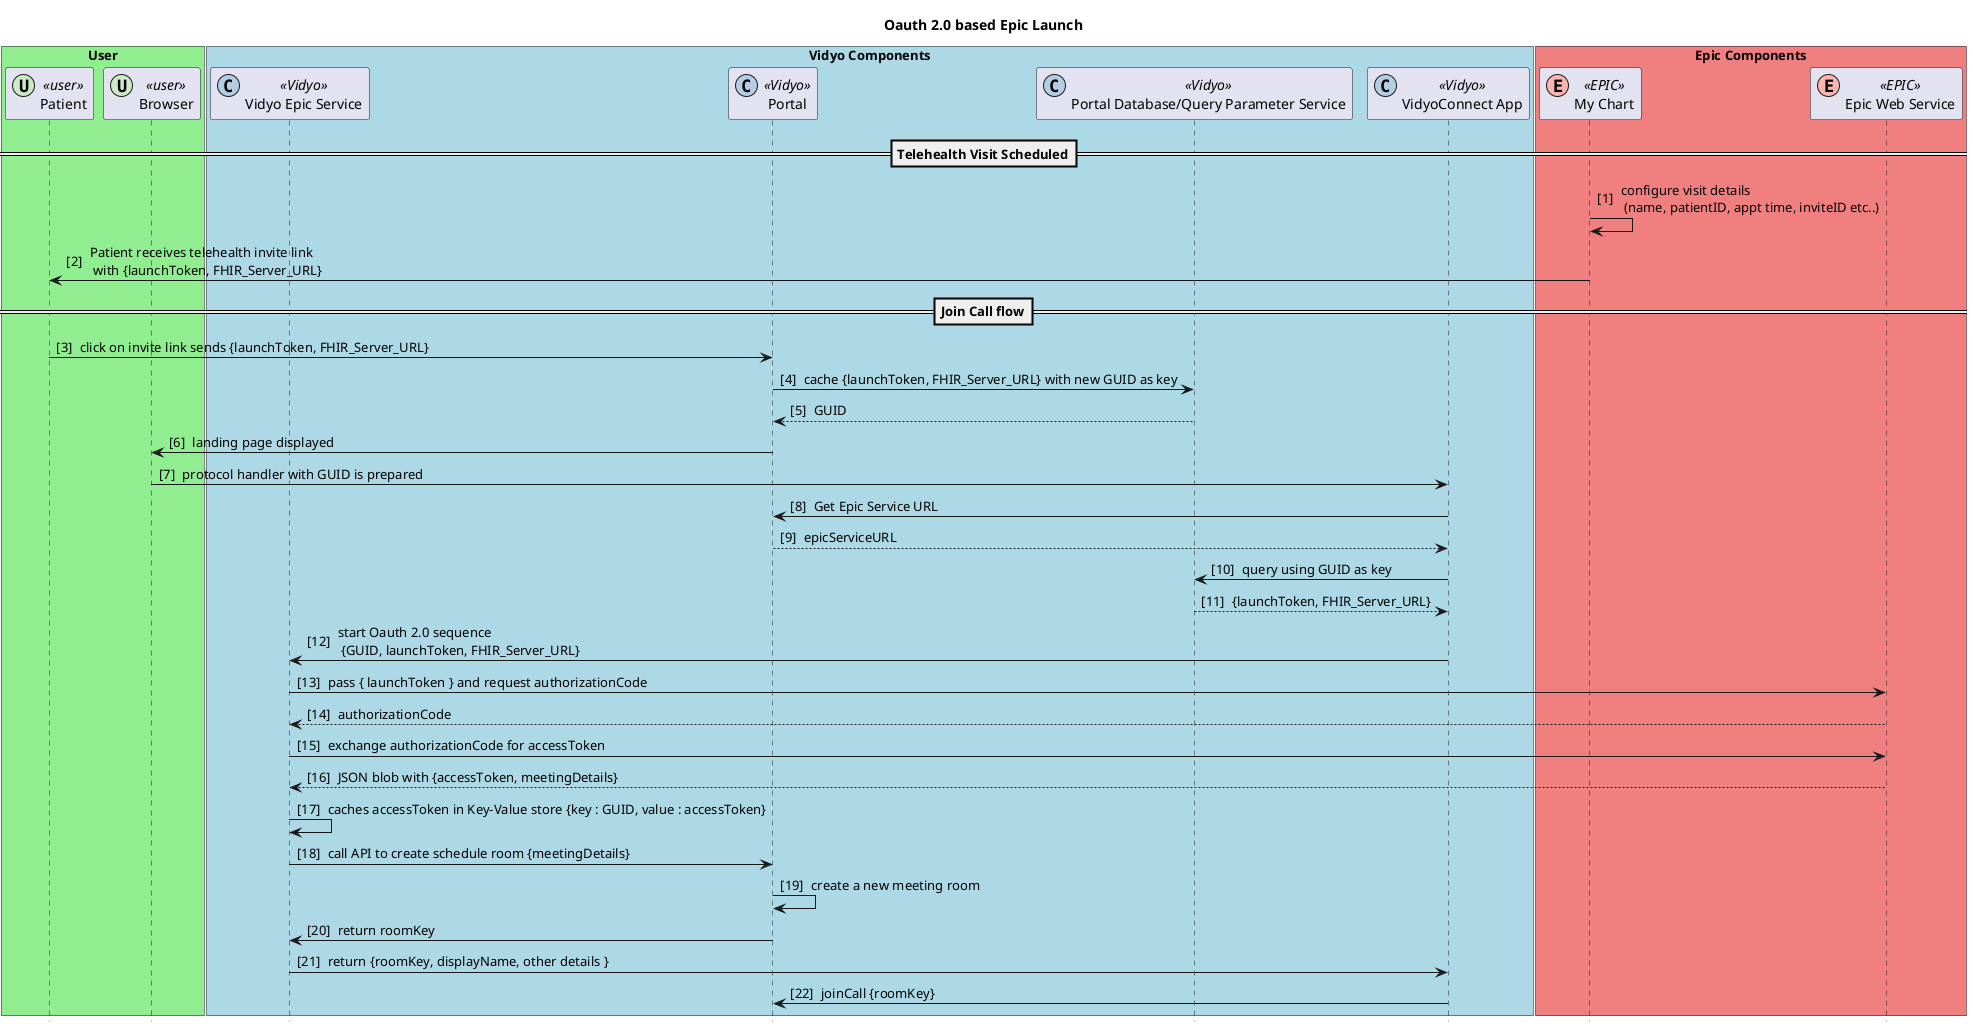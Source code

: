@startuml
title "Oauth 2.0 based Epic Launch"
hide footbox
autonumber "[0] "

box "User" #LightGreen
participant "Patient" as Patient << (U, #ccebc5) user >>
participant "Browser" as Browser << (U, #ccebc5) user >>
end box

box "Vidyo Components" #LightBlue
participant "Vidyo Epic Service" as VidyoEpicService << (C, #b3cde3) Vidyo >>
participant "Portal" as Portal << (C, #b3cde3) Vidyo >>
participant "Portal Database/Query Parameter Service" as PortalDB << (C, #b3cde3) Vidyo >>
participant "VidyoConnect App" as VidyoConnect << (C, #b3cde3  ) Vidyo >>
end box

box "Epic Components" #LightCoral
participant "My Chart" as Epic << (E, #fbb4ae) EPIC >>
participant "Epic Web Service" as EPS << (E, #fbb4ae) EPIC >>
end box

==Telehealth Visit Scheduled==
Epic -> Epic: configure visit details \n (name, patientID, appt time, inviteID etc..)
Epic -> Patient: Patient receives telehealth invite link \n with {launchToken, FHIR_Server_URL}

==Join Call flow==
Patient -> Portal: click on invite link sends {launchToken, FHIR_Server_URL}
Portal-> PortalDB: cache {launchToken, FHIR_Server_URL} with new GUID as key
return GUID
Portal->Browser: landing page displayed
Browser->VidyoConnect : protocol handler with GUID is prepared
VidyoConnect->Portal : Get Epic Service URL
return epicServiceURL
VidyoConnect->PortalDB : query using GUID as key
return {launchToken, FHIR_Server_URL}
VidyoConnect->VidyoEpicService: start Oauth 2.0 sequence \n {GUID, launchToken, FHIR_Server_URL}
VidyoEpicService->EPS : pass { launchToken } and request authorizationCode 
return authorizationCode
VidyoEpicService->EPS : exchange authorizationCode for accessToken 
return JSON blob with {accessToken, meetingDetails}
VidyoEpicService->VidyoEpicService : caches accessToken in Key-Value store {key : GUID, value : accessToken}
VidyoEpicService->Portal : call API to create schedule room {meetingDetails}
Portal->Portal : create a new meeting room
Portal->VidyoEpicService : return roomKey
VidyoEpicService->VidyoConnect : return {roomKey, displayName, other details }
VidyoConnect->Portal: joinCall {roomKey}









@enduml
